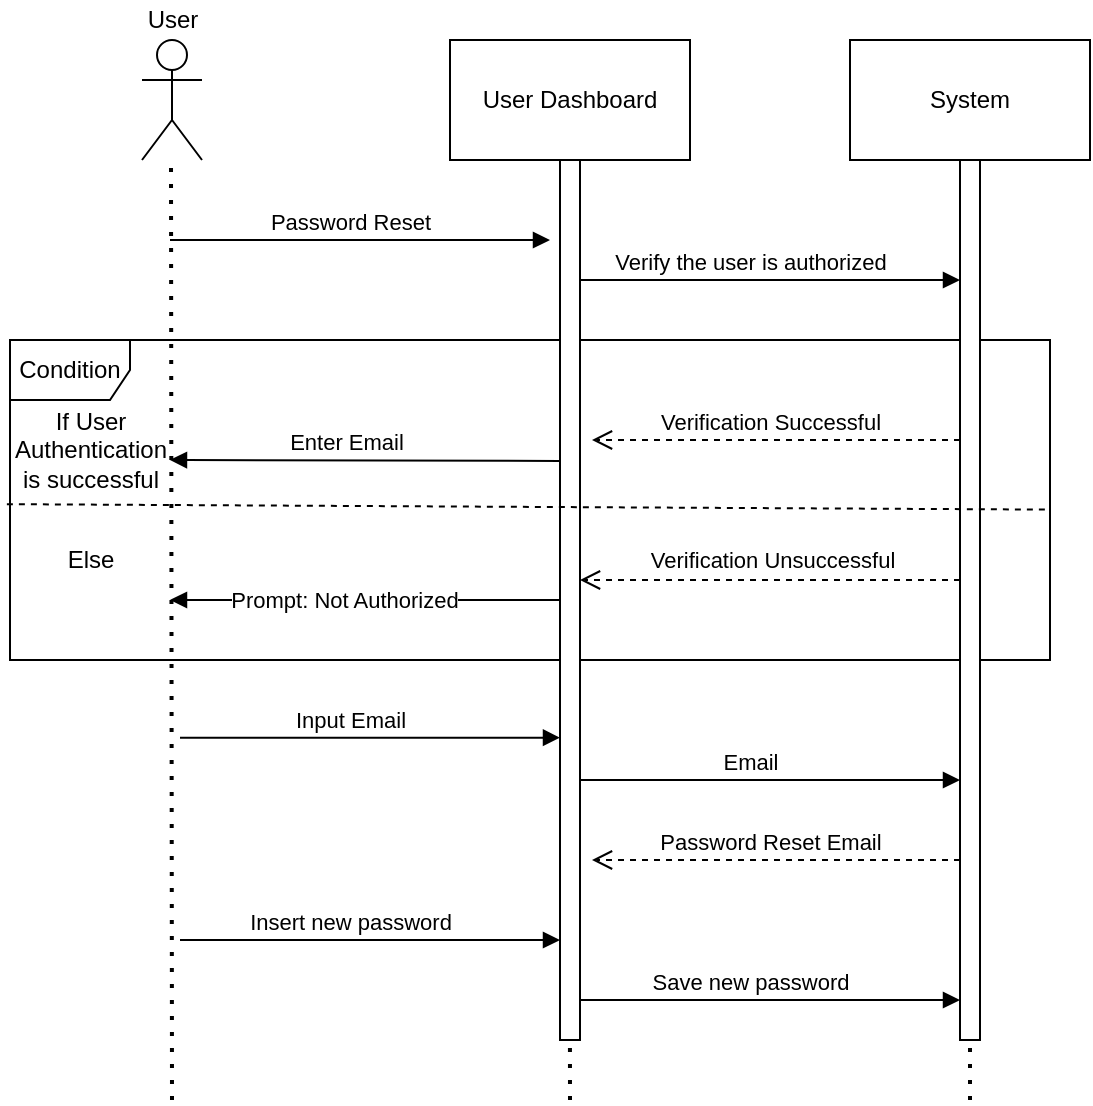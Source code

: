 <mxfile version="16.4.5" type="device"><diagram id="hdYCKd-5O2kbmz00PPpW" name="Page-1"><mxGraphModel dx="1185" dy="673" grid="1" gridSize="10" guides="1" tooltips="1" connect="1" arrows="1" fold="1" page="1" pageScale="1" pageWidth="850" pageHeight="1100" math="0" shadow="0"><root><mxCell id="0"/><mxCell id="1" parent="0"/><mxCell id="rgLyd4uecRhN3nS8ZpIa-1" value="Condition" style="shape=umlFrame;whiteSpace=wrap;html=1;" vertex="1" parent="1"><mxGeometry x="110" y="260" width="520" height="160" as="geometry"/></mxCell><mxCell id="rgLyd4uecRhN3nS8ZpIa-2" value="" style="shape=umlActor;verticalLabelPosition=bottom;verticalAlign=top;html=1;outlineConnect=0;" vertex="1" parent="1"><mxGeometry x="176" y="110" width="30" height="60" as="geometry"/></mxCell><mxCell id="rgLyd4uecRhN3nS8ZpIa-3" value="User Dashboard" style="rounded=0;whiteSpace=wrap;html=1;" vertex="1" parent="1"><mxGeometry x="330" y="110" width="120" height="60" as="geometry"/></mxCell><mxCell id="rgLyd4uecRhN3nS8ZpIa-4" value="System" style="rounded=0;whiteSpace=wrap;html=1;" vertex="1" parent="1"><mxGeometry x="530" y="110" width="120" height="60" as="geometry"/></mxCell><mxCell id="rgLyd4uecRhN3nS8ZpIa-5" value="" style="endArrow=none;dashed=1;html=1;dashPattern=1 3;strokeWidth=2;rounded=0;" edge="1" parent="1"><mxGeometry width="50" height="50" relative="1" as="geometry"><mxPoint x="191" y="640" as="sourcePoint"/><mxPoint x="190.5" y="170" as="targetPoint"/></mxGeometry></mxCell><mxCell id="rgLyd4uecRhN3nS8ZpIa-6" value="" style="endArrow=none;dashed=1;html=1;dashPattern=1 3;strokeWidth=2;rounded=0;" edge="1" parent="1"><mxGeometry width="50" height="50" relative="1" as="geometry"><mxPoint x="390" y="640" as="sourcePoint"/><mxPoint x="389.5" y="170" as="targetPoint"/></mxGeometry></mxCell><mxCell id="rgLyd4uecRhN3nS8ZpIa-7" value="" style="rounded=0;whiteSpace=wrap;html=1;" vertex="1" parent="1"><mxGeometry x="385" y="170" width="10" height="440" as="geometry"/></mxCell><mxCell id="rgLyd4uecRhN3nS8ZpIa-8" value="Password Reset" style="html=1;verticalAlign=bottom;endArrow=block;rounded=0;" edge="1" parent="1"><mxGeometry x="-0.053" width="80" relative="1" as="geometry"><mxPoint x="190" y="210" as="sourcePoint"/><mxPoint x="380" y="210" as="targetPoint"/><Array as="points"><mxPoint x="290" y="210"/></Array><mxPoint as="offset"/></mxGeometry></mxCell><mxCell id="rgLyd4uecRhN3nS8ZpIa-9" value="Verify the user is authorized" style="html=1;verticalAlign=bottom;endArrow=block;rounded=0;" edge="1" parent="1"><mxGeometry x="-0.105" width="80" relative="1" as="geometry"><mxPoint x="395" y="230" as="sourcePoint"/><mxPoint x="585" y="230" as="targetPoint"/><mxPoint as="offset"/></mxGeometry></mxCell><mxCell id="rgLyd4uecRhN3nS8ZpIa-10" value="" style="endArrow=none;dashed=1;html=1;dashPattern=1 3;strokeWidth=2;rounded=0;startArrow=none;" edge="1" parent="1" source="rgLyd4uecRhN3nS8ZpIa-11"><mxGeometry width="50" height="50" relative="1" as="geometry"><mxPoint x="589.5" y="661.6" as="sourcePoint"/><mxPoint x="589.5" y="170" as="targetPoint"/></mxGeometry></mxCell><mxCell id="rgLyd4uecRhN3nS8ZpIa-11" value="" style="rounded=0;whiteSpace=wrap;html=1;" vertex="1" parent="1"><mxGeometry x="585" y="170" width="10" height="440" as="geometry"/></mxCell><mxCell id="rgLyd4uecRhN3nS8ZpIa-12" value="" style="endArrow=none;dashed=1;html=1;dashPattern=1 3;strokeWidth=2;rounded=0;" edge="1" parent="1" target="rgLyd4uecRhN3nS8ZpIa-11"><mxGeometry width="50" height="50" relative="1" as="geometry"><mxPoint x="590" y="640" as="sourcePoint"/><mxPoint x="589.5" y="170" as="targetPoint"/></mxGeometry></mxCell><mxCell id="rgLyd4uecRhN3nS8ZpIa-13" value="Verification Successful" style="html=1;verticalAlign=bottom;endArrow=open;dashed=1;endSize=8;rounded=0;" edge="1" parent="1"><mxGeometry x="0.033" relative="1" as="geometry"><mxPoint x="585" y="310" as="sourcePoint"/><mxPoint x="401" y="310" as="targetPoint"/><mxPoint as="offset"/></mxGeometry></mxCell><mxCell id="rgLyd4uecRhN3nS8ZpIa-14" value="If User&lt;br&gt;Authentication&lt;br&gt;is successful" style="text;html=1;align=center;verticalAlign=middle;resizable=0;points=[];autosize=1;strokeColor=none;fillColor=none;" vertex="1" parent="1"><mxGeometry x="105" y="290" width="90" height="50" as="geometry"/></mxCell><mxCell id="rgLyd4uecRhN3nS8ZpIa-15" value="Else" style="text;html=1;align=center;verticalAlign=middle;resizable=0;points=[];autosize=1;strokeColor=none;fillColor=none;" vertex="1" parent="1"><mxGeometry x="130" y="360" width="40" height="20" as="geometry"/></mxCell><mxCell id="rgLyd4uecRhN3nS8ZpIa-16" value="" style="html=1;verticalAlign=bottom;endArrow=open;dashed=1;endSize=8;rounded=0;" edge="1" parent="1"><mxGeometry relative="1" as="geometry"><mxPoint x="585" y="380" as="sourcePoint"/><mxPoint x="395" y="380" as="targetPoint"/></mxGeometry></mxCell><mxCell id="rgLyd4uecRhN3nS8ZpIa-17" value="Verification Unsuccessful" style="edgeLabel;html=1;align=center;verticalAlign=middle;resizable=0;points=[];" vertex="1" connectable="0" parent="rgLyd4uecRhN3nS8ZpIa-16"><mxGeometry x="-0.32" y="2" relative="1" as="geometry"><mxPoint x="-30" y="-12" as="offset"/></mxGeometry></mxCell><mxCell id="rgLyd4uecRhN3nS8ZpIa-18" value="" style="endArrow=none;dashed=1;html=1;rounded=0;exitX=-0.003;exitY=0.513;exitDx=0;exitDy=0;exitPerimeter=0;entryX=1;entryY=0.53;entryDx=0;entryDy=0;entryPerimeter=0;" edge="1" parent="1" source="rgLyd4uecRhN3nS8ZpIa-1" target="rgLyd4uecRhN3nS8ZpIa-1"><mxGeometry width="50" height="50" relative="1" as="geometry"><mxPoint x="105" y="332.4" as="sourcePoint"/><mxPoint x="580" y="330" as="targetPoint"/></mxGeometry></mxCell><mxCell id="rgLyd4uecRhN3nS8ZpIa-19" value="Enter Email" style="html=1;verticalAlign=bottom;endArrow=block;rounded=0;exitX=0;exitY=0.342;exitDx=0;exitDy=0;exitPerimeter=0;" edge="1" parent="1" source="rgLyd4uecRhN3nS8ZpIa-7"><mxGeometry x="0.105" width="80" relative="1" as="geometry"><mxPoint x="385" y="300" as="sourcePoint"/><mxPoint x="190" y="320" as="targetPoint"/><mxPoint as="offset"/></mxGeometry></mxCell><mxCell id="rgLyd4uecRhN3nS8ZpIa-20" value="" style="html=1;verticalAlign=bottom;endArrow=block;rounded=0;" edge="1" parent="1" source="rgLyd4uecRhN3nS8ZpIa-7"><mxGeometry x="-0.128" y="20" width="80" relative="1" as="geometry"><mxPoint x="370" y="380" as="sourcePoint"/><mxPoint x="190" y="390" as="targetPoint"/><mxPoint as="offset"/></mxGeometry></mxCell><mxCell id="rgLyd4uecRhN3nS8ZpIa-28" value="Prompt: Not Authorized" style="edgeLabel;html=1;align=center;verticalAlign=middle;resizable=0;points=[];" vertex="1" connectable="0" parent="rgLyd4uecRhN3nS8ZpIa-20"><mxGeometry x="0.111" y="-1" relative="1" as="geometry"><mxPoint y="1" as="offset"/></mxGeometry></mxCell><mxCell id="rgLyd4uecRhN3nS8ZpIa-21" value="User" style="text;html=1;align=center;verticalAlign=middle;resizable=0;points=[];autosize=1;strokeColor=none;fillColor=none;" vertex="1" parent="1"><mxGeometry x="171" y="90" width="40" height="20" as="geometry"/></mxCell><mxCell id="rgLyd4uecRhN3nS8ZpIa-22" value="Input Email" style="html=1;verticalAlign=bottom;endArrow=block;rounded=0;" edge="1" parent="1"><mxGeometry x="-0.105" width="80" relative="1" as="geometry"><mxPoint x="195" y="458.82" as="sourcePoint"/><mxPoint x="385" y="458.82" as="targetPoint"/><Array as="points"><mxPoint x="295" y="458.82"/></Array><mxPoint as="offset"/></mxGeometry></mxCell><mxCell id="rgLyd4uecRhN3nS8ZpIa-25" value="Email" style="html=1;verticalAlign=bottom;endArrow=block;rounded=0;" edge="1" parent="1"><mxGeometry x="-0.105" width="80" relative="1" as="geometry"><mxPoint x="395" y="480" as="sourcePoint"/><mxPoint x="585" y="480" as="targetPoint"/><mxPoint as="offset"/></mxGeometry></mxCell><mxCell id="rgLyd4uecRhN3nS8ZpIa-29" value="Password Reset Email" style="html=1;verticalAlign=bottom;endArrow=open;dashed=1;endSize=8;rounded=0;" edge="1" parent="1"><mxGeometry x="0.033" relative="1" as="geometry"><mxPoint x="585" y="520" as="sourcePoint"/><mxPoint x="401" y="520" as="targetPoint"/><mxPoint as="offset"/></mxGeometry></mxCell><mxCell id="rgLyd4uecRhN3nS8ZpIa-31" value="Insert new password" style="html=1;verticalAlign=bottom;endArrow=block;rounded=0;" edge="1" parent="1"><mxGeometry x="-0.105" width="80" relative="1" as="geometry"><mxPoint x="195" y="560" as="sourcePoint"/><mxPoint x="385" y="560" as="targetPoint"/><Array as="points"><mxPoint x="295" y="560"/></Array><mxPoint as="offset"/></mxGeometry></mxCell><mxCell id="rgLyd4uecRhN3nS8ZpIa-32" value="Save new password" style="html=1;verticalAlign=bottom;endArrow=block;rounded=0;" edge="1" parent="1"><mxGeometry x="-0.105" width="80" relative="1" as="geometry"><mxPoint x="395" y="590" as="sourcePoint"/><mxPoint x="585" y="590" as="targetPoint"/><Array as="points"><mxPoint x="495" y="590"/></Array><mxPoint as="offset"/></mxGeometry></mxCell></root></mxGraphModel></diagram></mxfile>